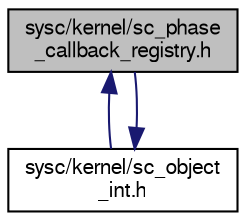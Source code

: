 digraph "sysc/kernel/sc_phase_callback_registry.h"
{
  edge [fontname="FreeSans",fontsize="10",labelfontname="FreeSans",labelfontsize="10"];
  node [fontname="FreeSans",fontsize="10",shape=record];
  Node70 [label="sysc/kernel/sc_phase\l_callback_registry.h",height=0.2,width=0.4,color="black", fillcolor="grey75", style="filled", fontcolor="black"];
  Node70 -> Node71 [dir="back",color="midnightblue",fontsize="10",style="solid",fontname="FreeSans"];
  Node71 [label="sysc/kernel/sc_object\l_int.h",height=0.2,width=0.4,color="black", fillcolor="white", style="filled",URL="$a00284.html"];
  Node71 -> Node70 [dir="back",color="midnightblue",fontsize="10",style="solid",fontname="FreeSans"];
}
